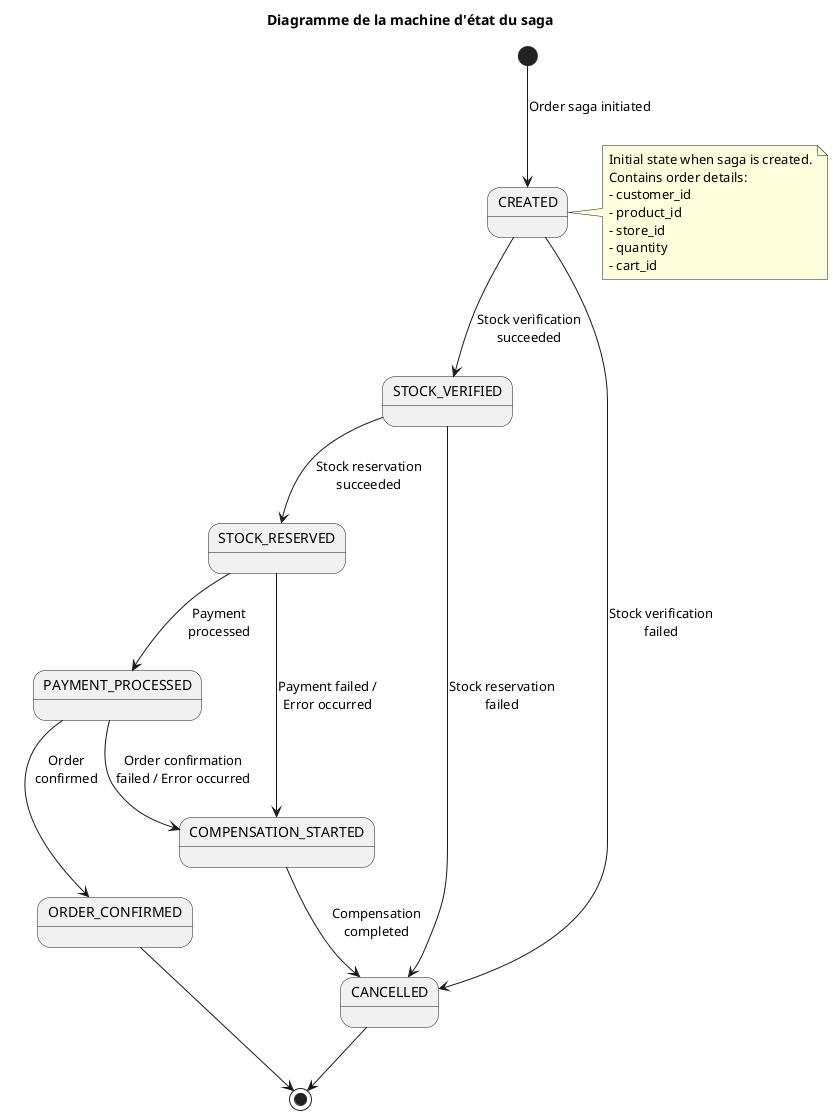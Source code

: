 @startuml saga_state_machine

title Diagramme de la machine d'état du saga 

[*] --> CREATED : Order saga initiated

state CREATED {
}

state STOCK_VERIFIED {
}

state STOCK_RESERVED {
}

state PAYMENT_PROCESSED {
}

state ORDER_CONFIRMED <<final>> {
}

state COMPENSATION_STARTED <<compensation>> {
}

state CANCELLED <<error>> {
}

' Normal flow transitions
CREATED --> STOCK_VERIFIED : Stock verification\nsucceeded
STOCK_VERIFIED --> STOCK_RESERVED : Stock reservation\nsucceeded
STOCK_RESERVED --> PAYMENT_PROCESSED : Payment\nprocessed
PAYMENT_PROCESSED --> ORDER_CONFIRMED : Order\nconfirmed

' Failure transitions to cancellation
CREATED --> CANCELLED : Stock verification\nfailed
STOCK_VERIFIED --> CANCELLED : Stock reservation\nfailed

' Compensation flow
STOCK_RESERVED --> COMPENSATION_STARTED : Payment failed /\nError occurred
PAYMENT_PROCESSED --> COMPENSATION_STARTED : Order confirmation\nfailed / Error occurred
COMPENSATION_STARTED --> CANCELLED : Compensation\ncompleted

' Final states
ORDER_CONFIRMED --> [*]
CANCELLED --> [*]

note right of CREATED
  Initial state when saga is created.
  Contains order details:
  - customer_id
  - product_id  
  - store_id
  - quantity
  - cart_id
end note

@enduml
